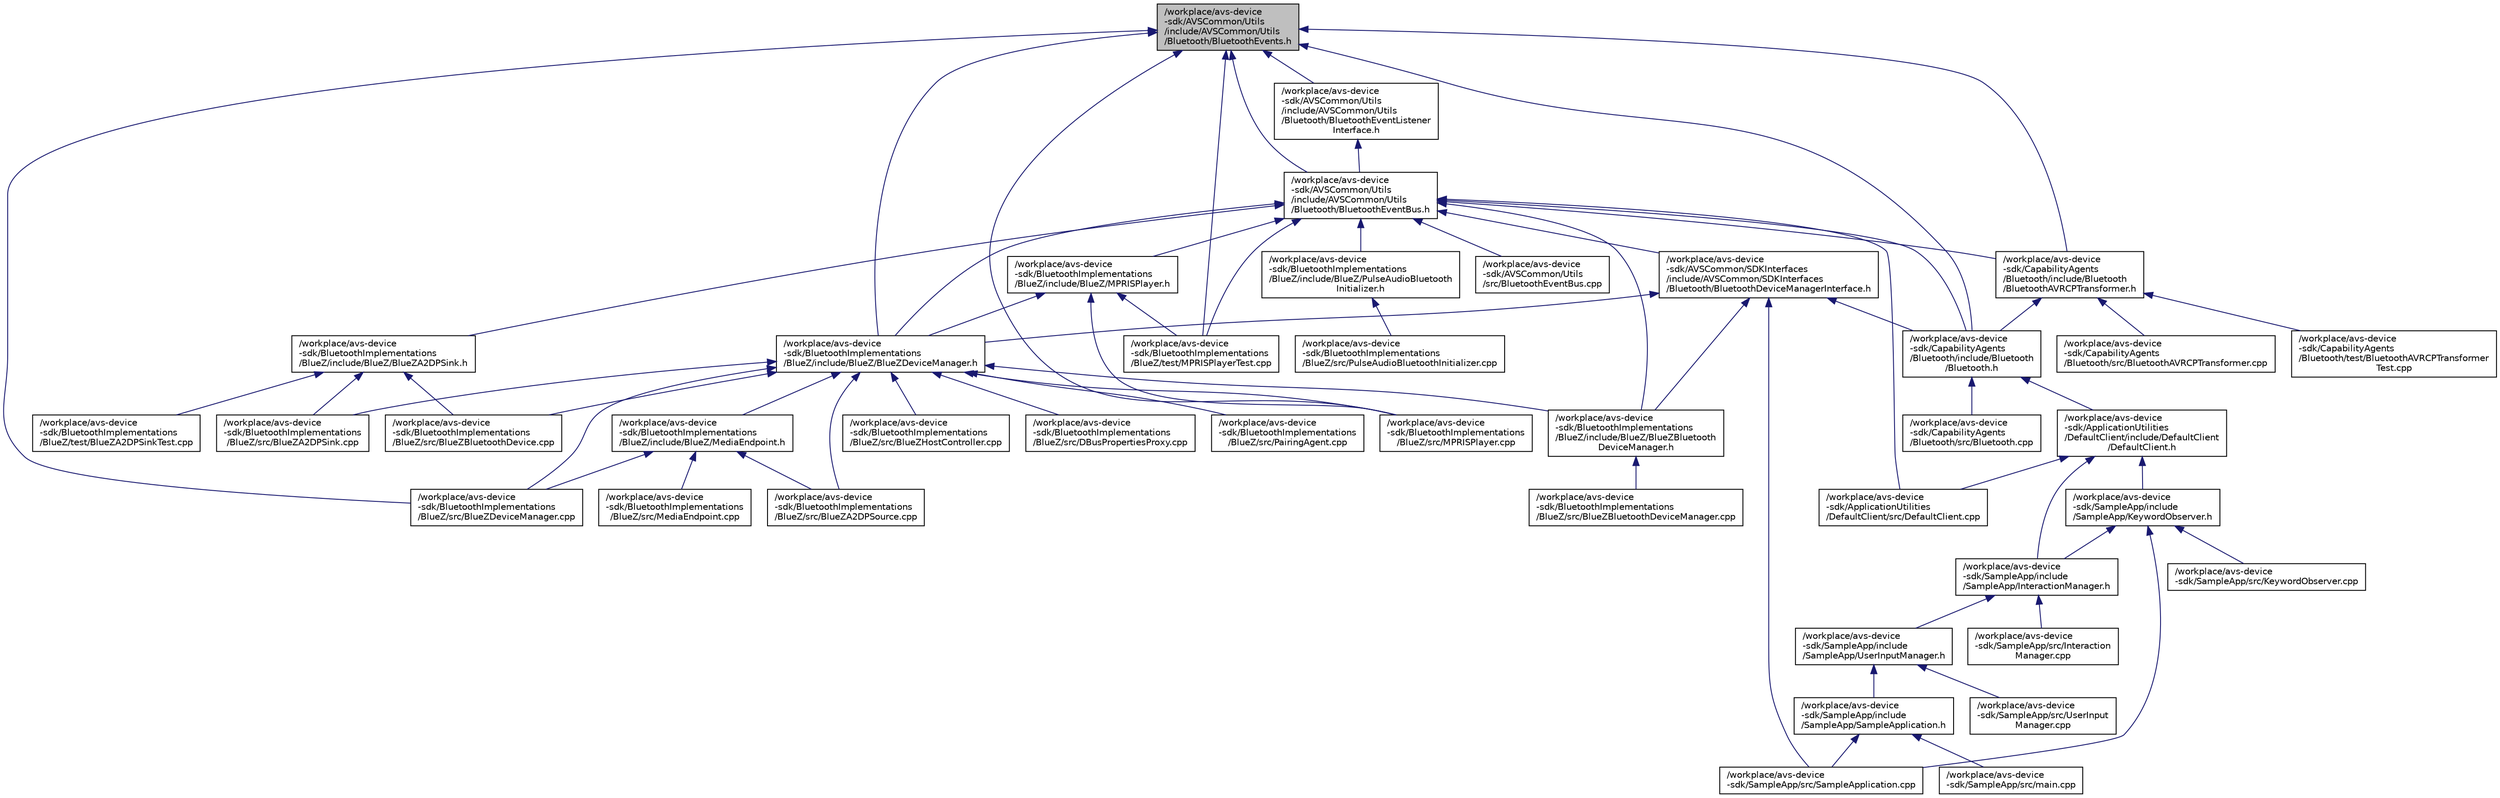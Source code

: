 digraph "/workplace/avs-device-sdk/AVSCommon/Utils/include/AVSCommon/Utils/Bluetooth/BluetoothEvents.h"
{
  edge [fontname="Helvetica",fontsize="10",labelfontname="Helvetica",labelfontsize="10"];
  node [fontname="Helvetica",fontsize="10",shape=record];
  Node1 [label="/workplace/avs-device\l-sdk/AVSCommon/Utils\l/include/AVSCommon/Utils\l/Bluetooth/BluetoothEvents.h",height=0.2,width=0.4,color="black", fillcolor="grey75", style="filled", fontcolor="black"];
  Node1 -> Node2 [dir="back",color="midnightblue",fontsize="10",style="solid",fontname="Helvetica"];
  Node2 [label="/workplace/avs-device\l-sdk/AVSCommon/Utils\l/include/AVSCommon/Utils\l/Bluetooth/BluetoothEventBus.h",height=0.2,width=0.4,color="black", fillcolor="white", style="filled",URL="$_bluetooth_event_bus_8h.html"];
  Node2 -> Node3 [dir="back",color="midnightblue",fontsize="10",style="solid",fontname="Helvetica"];
  Node3 [label="/workplace/avs-device\l-sdk/ApplicationUtilities\l/DefaultClient/src/DefaultClient.cpp",height=0.2,width=0.4,color="black", fillcolor="white", style="filled",URL="$_default_client_8cpp.html"];
  Node2 -> Node4 [dir="back",color="midnightblue",fontsize="10",style="solid",fontname="Helvetica"];
  Node4 [label="/workplace/avs-device\l-sdk/AVSCommon/SDKInterfaces\l/include/AVSCommon/SDKInterfaces\l/Bluetooth/BluetoothDeviceManagerInterface.h",height=0.2,width=0.4,color="black", fillcolor="white", style="filled",URL="$_bluetooth_device_manager_interface_8h.html"];
  Node4 -> Node5 [dir="back",color="midnightblue",fontsize="10",style="solid",fontname="Helvetica"];
  Node5 [label="/workplace/avs-device\l-sdk/BluetoothImplementations\l/BlueZ/include/BlueZ/BlueZBluetooth\lDeviceManager.h",height=0.2,width=0.4,color="black", fillcolor="white", style="filled",URL="$_blue_z_bluetooth_device_manager_8h.html"];
  Node5 -> Node6 [dir="back",color="midnightblue",fontsize="10",style="solid",fontname="Helvetica"];
  Node6 [label="/workplace/avs-device\l-sdk/BluetoothImplementations\l/BlueZ/src/BlueZBluetoothDeviceManager.cpp",height=0.2,width=0.4,color="black", fillcolor="white", style="filled",URL="$_blue_z_bluetooth_device_manager_8cpp.html"];
  Node4 -> Node7 [dir="back",color="midnightblue",fontsize="10",style="solid",fontname="Helvetica"];
  Node7 [label="/workplace/avs-device\l-sdk/BluetoothImplementations\l/BlueZ/include/BlueZ/BlueZDeviceManager.h",height=0.2,width=0.4,color="black", fillcolor="white", style="filled",URL="$_blue_z_device_manager_8h.html"];
  Node7 -> Node5 [dir="back",color="midnightblue",fontsize="10",style="solid",fontname="Helvetica"];
  Node7 -> Node8 [dir="back",color="midnightblue",fontsize="10",style="solid",fontname="Helvetica"];
  Node8 [label="/workplace/avs-device\l-sdk/BluetoothImplementations\l/BlueZ/include/BlueZ/MediaEndpoint.h",height=0.2,width=0.4,color="black", fillcolor="white", style="filled",URL="$_media_endpoint_8h.html"];
  Node8 -> Node9 [dir="back",color="midnightblue",fontsize="10",style="solid",fontname="Helvetica"];
  Node9 [label="/workplace/avs-device\l-sdk/BluetoothImplementations\l/BlueZ/src/BlueZA2DPSource.cpp",height=0.2,width=0.4,color="black", fillcolor="white", style="filled",URL="$_blue_z_a2_d_p_source_8cpp.html"];
  Node8 -> Node10 [dir="back",color="midnightblue",fontsize="10",style="solid",fontname="Helvetica"];
  Node10 [label="/workplace/avs-device\l-sdk/BluetoothImplementations\l/BlueZ/src/BlueZDeviceManager.cpp",height=0.2,width=0.4,color="black", fillcolor="white", style="filled",URL="$_blue_z_device_manager_8cpp.html"];
  Node8 -> Node11 [dir="back",color="midnightblue",fontsize="10",style="solid",fontname="Helvetica"];
  Node11 [label="/workplace/avs-device\l-sdk/BluetoothImplementations\l/BlueZ/src/MediaEndpoint.cpp",height=0.2,width=0.4,color="black", fillcolor="white", style="filled",URL="$_media_endpoint_8cpp.html"];
  Node7 -> Node12 [dir="back",color="midnightblue",fontsize="10",style="solid",fontname="Helvetica"];
  Node12 [label="/workplace/avs-device\l-sdk/BluetoothImplementations\l/BlueZ/src/BlueZA2DPSink.cpp",height=0.2,width=0.4,color="black", fillcolor="white", style="filled",URL="$_blue_z_a2_d_p_sink_8cpp.html"];
  Node7 -> Node9 [dir="back",color="midnightblue",fontsize="10",style="solid",fontname="Helvetica"];
  Node7 -> Node13 [dir="back",color="midnightblue",fontsize="10",style="solid",fontname="Helvetica"];
  Node13 [label="/workplace/avs-device\l-sdk/BluetoothImplementations\l/BlueZ/src/BlueZBluetoothDevice.cpp",height=0.2,width=0.4,color="black", fillcolor="white", style="filled",URL="$_blue_z_bluetooth_device_8cpp.html"];
  Node7 -> Node10 [dir="back",color="midnightblue",fontsize="10",style="solid",fontname="Helvetica"];
  Node7 -> Node14 [dir="back",color="midnightblue",fontsize="10",style="solid",fontname="Helvetica"];
  Node14 [label="/workplace/avs-device\l-sdk/BluetoothImplementations\l/BlueZ/src/BlueZHostController.cpp",height=0.2,width=0.4,color="black", fillcolor="white", style="filled",URL="$_blue_z_host_controller_8cpp.html"];
  Node7 -> Node15 [dir="back",color="midnightblue",fontsize="10",style="solid",fontname="Helvetica"];
  Node15 [label="/workplace/avs-device\l-sdk/BluetoothImplementations\l/BlueZ/src/DBusPropertiesProxy.cpp",height=0.2,width=0.4,color="black", fillcolor="white", style="filled",URL="$_d_bus_properties_proxy_8cpp.html"];
  Node7 -> Node16 [dir="back",color="midnightblue",fontsize="10",style="solid",fontname="Helvetica"];
  Node16 [label="/workplace/avs-device\l-sdk/BluetoothImplementations\l/BlueZ/src/MPRISPlayer.cpp",height=0.2,width=0.4,color="black", fillcolor="white", style="filled",URL="$_m_p_r_i_s_player_8cpp.html"];
  Node7 -> Node17 [dir="back",color="midnightblue",fontsize="10",style="solid",fontname="Helvetica"];
  Node17 [label="/workplace/avs-device\l-sdk/BluetoothImplementations\l/BlueZ/src/PairingAgent.cpp",height=0.2,width=0.4,color="black", fillcolor="white", style="filled",URL="$_pairing_agent_8cpp.html"];
  Node4 -> Node18 [dir="back",color="midnightblue",fontsize="10",style="solid",fontname="Helvetica"];
  Node18 [label="/workplace/avs-device\l-sdk/CapabilityAgents\l/Bluetooth/include/Bluetooth\l/Bluetooth.h",height=0.2,width=0.4,color="black", fillcolor="white", style="filled",URL="$_bluetooth_8h.html"];
  Node18 -> Node19 [dir="back",color="midnightblue",fontsize="10",style="solid",fontname="Helvetica"];
  Node19 [label="/workplace/avs-device\l-sdk/ApplicationUtilities\l/DefaultClient/include/DefaultClient\l/DefaultClient.h",height=0.2,width=0.4,color="black", fillcolor="white", style="filled",URL="$_default_client_8h.html"];
  Node19 -> Node3 [dir="back",color="midnightblue",fontsize="10",style="solid",fontname="Helvetica"];
  Node19 -> Node20 [dir="back",color="midnightblue",fontsize="10",style="solid",fontname="Helvetica"];
  Node20 [label="/workplace/avs-device\l-sdk/SampleApp/include\l/SampleApp/InteractionManager.h",height=0.2,width=0.4,color="black", fillcolor="white", style="filled",URL="$_interaction_manager_8h.html"];
  Node20 -> Node21 [dir="back",color="midnightblue",fontsize="10",style="solid",fontname="Helvetica"];
  Node21 [label="/workplace/avs-device\l-sdk/SampleApp/include\l/SampleApp/UserInputManager.h",height=0.2,width=0.4,color="black", fillcolor="white", style="filled",URL="$_user_input_manager_8h.html"];
  Node21 -> Node22 [dir="back",color="midnightblue",fontsize="10",style="solid",fontname="Helvetica"];
  Node22 [label="/workplace/avs-device\l-sdk/SampleApp/include\l/SampleApp/SampleApplication.h",height=0.2,width=0.4,color="black", fillcolor="white", style="filled",URL="$_sample_application_8h.html"];
  Node22 -> Node23 [dir="back",color="midnightblue",fontsize="10",style="solid",fontname="Helvetica"];
  Node23 [label="/workplace/avs-device\l-sdk/SampleApp/src/main.cpp",height=0.2,width=0.4,color="black", fillcolor="white", style="filled",URL="$main_8cpp.html"];
  Node22 -> Node24 [dir="back",color="midnightblue",fontsize="10",style="solid",fontname="Helvetica"];
  Node24 [label="/workplace/avs-device\l-sdk/SampleApp/src/SampleApplication.cpp",height=0.2,width=0.4,color="black", fillcolor="white", style="filled",URL="$_sample_application_8cpp.html"];
  Node21 -> Node25 [dir="back",color="midnightblue",fontsize="10",style="solid",fontname="Helvetica"];
  Node25 [label="/workplace/avs-device\l-sdk/SampleApp/src/UserInput\lManager.cpp",height=0.2,width=0.4,color="black", fillcolor="white", style="filled",URL="$_user_input_manager_8cpp.html"];
  Node20 -> Node26 [dir="back",color="midnightblue",fontsize="10",style="solid",fontname="Helvetica"];
  Node26 [label="/workplace/avs-device\l-sdk/SampleApp/src/Interaction\lManager.cpp",height=0.2,width=0.4,color="black", fillcolor="white", style="filled",URL="$_interaction_manager_8cpp.html"];
  Node19 -> Node27 [dir="back",color="midnightblue",fontsize="10",style="solid",fontname="Helvetica"];
  Node27 [label="/workplace/avs-device\l-sdk/SampleApp/include\l/SampleApp/KeywordObserver.h",height=0.2,width=0.4,color="black", fillcolor="white", style="filled",URL="$_keyword_observer_8h.html"];
  Node27 -> Node20 [dir="back",color="midnightblue",fontsize="10",style="solid",fontname="Helvetica"];
  Node27 -> Node28 [dir="back",color="midnightblue",fontsize="10",style="solid",fontname="Helvetica"];
  Node28 [label="/workplace/avs-device\l-sdk/SampleApp/src/KeywordObserver.cpp",height=0.2,width=0.4,color="black", fillcolor="white", style="filled",URL="$_keyword_observer_8cpp.html"];
  Node27 -> Node24 [dir="back",color="midnightblue",fontsize="10",style="solid",fontname="Helvetica"];
  Node18 -> Node29 [dir="back",color="midnightblue",fontsize="10",style="solid",fontname="Helvetica"];
  Node29 [label="/workplace/avs-device\l-sdk/CapabilityAgents\l/Bluetooth/src/Bluetooth.cpp",height=0.2,width=0.4,color="black", fillcolor="white", style="filled",URL="$_bluetooth_8cpp.html"];
  Node4 -> Node24 [dir="back",color="midnightblue",fontsize="10",style="solid",fontname="Helvetica"];
  Node2 -> Node30 [dir="back",color="midnightblue",fontsize="10",style="solid",fontname="Helvetica"];
  Node30 [label="/workplace/avs-device\l-sdk/AVSCommon/Utils\l/src/BluetoothEventBus.cpp",height=0.2,width=0.4,color="black", fillcolor="white", style="filled",URL="$_bluetooth_event_bus_8cpp.html"];
  Node2 -> Node31 [dir="back",color="midnightblue",fontsize="10",style="solid",fontname="Helvetica"];
  Node31 [label="/workplace/avs-device\l-sdk/BluetoothImplementations\l/BlueZ/include/BlueZ/BlueZA2DPSink.h",height=0.2,width=0.4,color="black", fillcolor="white", style="filled",URL="$_blue_z_a2_d_p_sink_8h.html"];
  Node31 -> Node12 [dir="back",color="midnightblue",fontsize="10",style="solid",fontname="Helvetica"];
  Node31 -> Node13 [dir="back",color="midnightblue",fontsize="10",style="solid",fontname="Helvetica"];
  Node31 -> Node32 [dir="back",color="midnightblue",fontsize="10",style="solid",fontname="Helvetica"];
  Node32 [label="/workplace/avs-device\l-sdk/BluetoothImplementations\l/BlueZ/test/BlueZA2DPSinkTest.cpp",height=0.2,width=0.4,color="black", fillcolor="white", style="filled",URL="$_blue_z_a2_d_p_sink_test_8cpp.html"];
  Node2 -> Node5 [dir="back",color="midnightblue",fontsize="10",style="solid",fontname="Helvetica"];
  Node2 -> Node7 [dir="back",color="midnightblue",fontsize="10",style="solid",fontname="Helvetica"];
  Node2 -> Node33 [dir="back",color="midnightblue",fontsize="10",style="solid",fontname="Helvetica"];
  Node33 [label="/workplace/avs-device\l-sdk/BluetoothImplementations\l/BlueZ/include/BlueZ/MPRISPlayer.h",height=0.2,width=0.4,color="black", fillcolor="white", style="filled",URL="$_m_p_r_i_s_player_8h.html"];
  Node33 -> Node7 [dir="back",color="midnightblue",fontsize="10",style="solid",fontname="Helvetica"];
  Node33 -> Node16 [dir="back",color="midnightblue",fontsize="10",style="solid",fontname="Helvetica"];
  Node33 -> Node34 [dir="back",color="midnightblue",fontsize="10",style="solid",fontname="Helvetica"];
  Node34 [label="/workplace/avs-device\l-sdk/BluetoothImplementations\l/BlueZ/test/MPRISPlayerTest.cpp",height=0.2,width=0.4,color="black", fillcolor="white", style="filled",URL="$_m_p_r_i_s_player_test_8cpp.html"];
  Node2 -> Node35 [dir="back",color="midnightblue",fontsize="10",style="solid",fontname="Helvetica"];
  Node35 [label="/workplace/avs-device\l-sdk/BluetoothImplementations\l/BlueZ/include/BlueZ/PulseAudioBluetooth\lInitializer.h",height=0.2,width=0.4,color="black", fillcolor="white", style="filled",URL="$_pulse_audio_bluetooth_initializer_8h.html"];
  Node35 -> Node36 [dir="back",color="midnightblue",fontsize="10",style="solid",fontname="Helvetica"];
  Node36 [label="/workplace/avs-device\l-sdk/BluetoothImplementations\l/BlueZ/src/PulseAudioBluetoothInitializer.cpp",height=0.2,width=0.4,color="black", fillcolor="white", style="filled",URL="$_pulse_audio_bluetooth_initializer_8cpp.html"];
  Node2 -> Node34 [dir="back",color="midnightblue",fontsize="10",style="solid",fontname="Helvetica"];
  Node2 -> Node18 [dir="back",color="midnightblue",fontsize="10",style="solid",fontname="Helvetica"];
  Node2 -> Node37 [dir="back",color="midnightblue",fontsize="10",style="solid",fontname="Helvetica"];
  Node37 [label="/workplace/avs-device\l-sdk/CapabilityAgents\l/Bluetooth/include/Bluetooth\l/BluetoothAVRCPTransformer.h",height=0.2,width=0.4,color="black", fillcolor="white", style="filled",URL="$_bluetooth_a_v_r_c_p_transformer_8h.html"];
  Node37 -> Node18 [dir="back",color="midnightblue",fontsize="10",style="solid",fontname="Helvetica"];
  Node37 -> Node38 [dir="back",color="midnightblue",fontsize="10",style="solid",fontname="Helvetica"];
  Node38 [label="/workplace/avs-device\l-sdk/CapabilityAgents\l/Bluetooth/src/BluetoothAVRCPTransformer.cpp",height=0.2,width=0.4,color="black", fillcolor="white", style="filled",URL="$_bluetooth_a_v_r_c_p_transformer_8cpp.html"];
  Node37 -> Node39 [dir="back",color="midnightblue",fontsize="10",style="solid",fontname="Helvetica"];
  Node39 [label="/workplace/avs-device\l-sdk/CapabilityAgents\l/Bluetooth/test/BluetoothAVRCPTransformer\lTest.cpp",height=0.2,width=0.4,color="black", fillcolor="white", style="filled",URL="$_bluetooth_a_v_r_c_p_transformer_test_8cpp.html"];
  Node1 -> Node40 [dir="back",color="midnightblue",fontsize="10",style="solid",fontname="Helvetica"];
  Node40 [label="/workplace/avs-device\l-sdk/AVSCommon/Utils\l/include/AVSCommon/Utils\l/Bluetooth/BluetoothEventListener\lInterface.h",height=0.2,width=0.4,color="black", fillcolor="white", style="filled",URL="$_bluetooth_event_listener_interface_8h.html"];
  Node40 -> Node2 [dir="back",color="midnightblue",fontsize="10",style="solid",fontname="Helvetica"];
  Node1 -> Node7 [dir="back",color="midnightblue",fontsize="10",style="solid",fontname="Helvetica"];
  Node1 -> Node10 [dir="back",color="midnightblue",fontsize="10",style="solid",fontname="Helvetica"];
  Node1 -> Node16 [dir="back",color="midnightblue",fontsize="10",style="solid",fontname="Helvetica"];
  Node1 -> Node34 [dir="back",color="midnightblue",fontsize="10",style="solid",fontname="Helvetica"];
  Node1 -> Node18 [dir="back",color="midnightblue",fontsize="10",style="solid",fontname="Helvetica"];
  Node1 -> Node37 [dir="back",color="midnightblue",fontsize="10",style="solid",fontname="Helvetica"];
}
